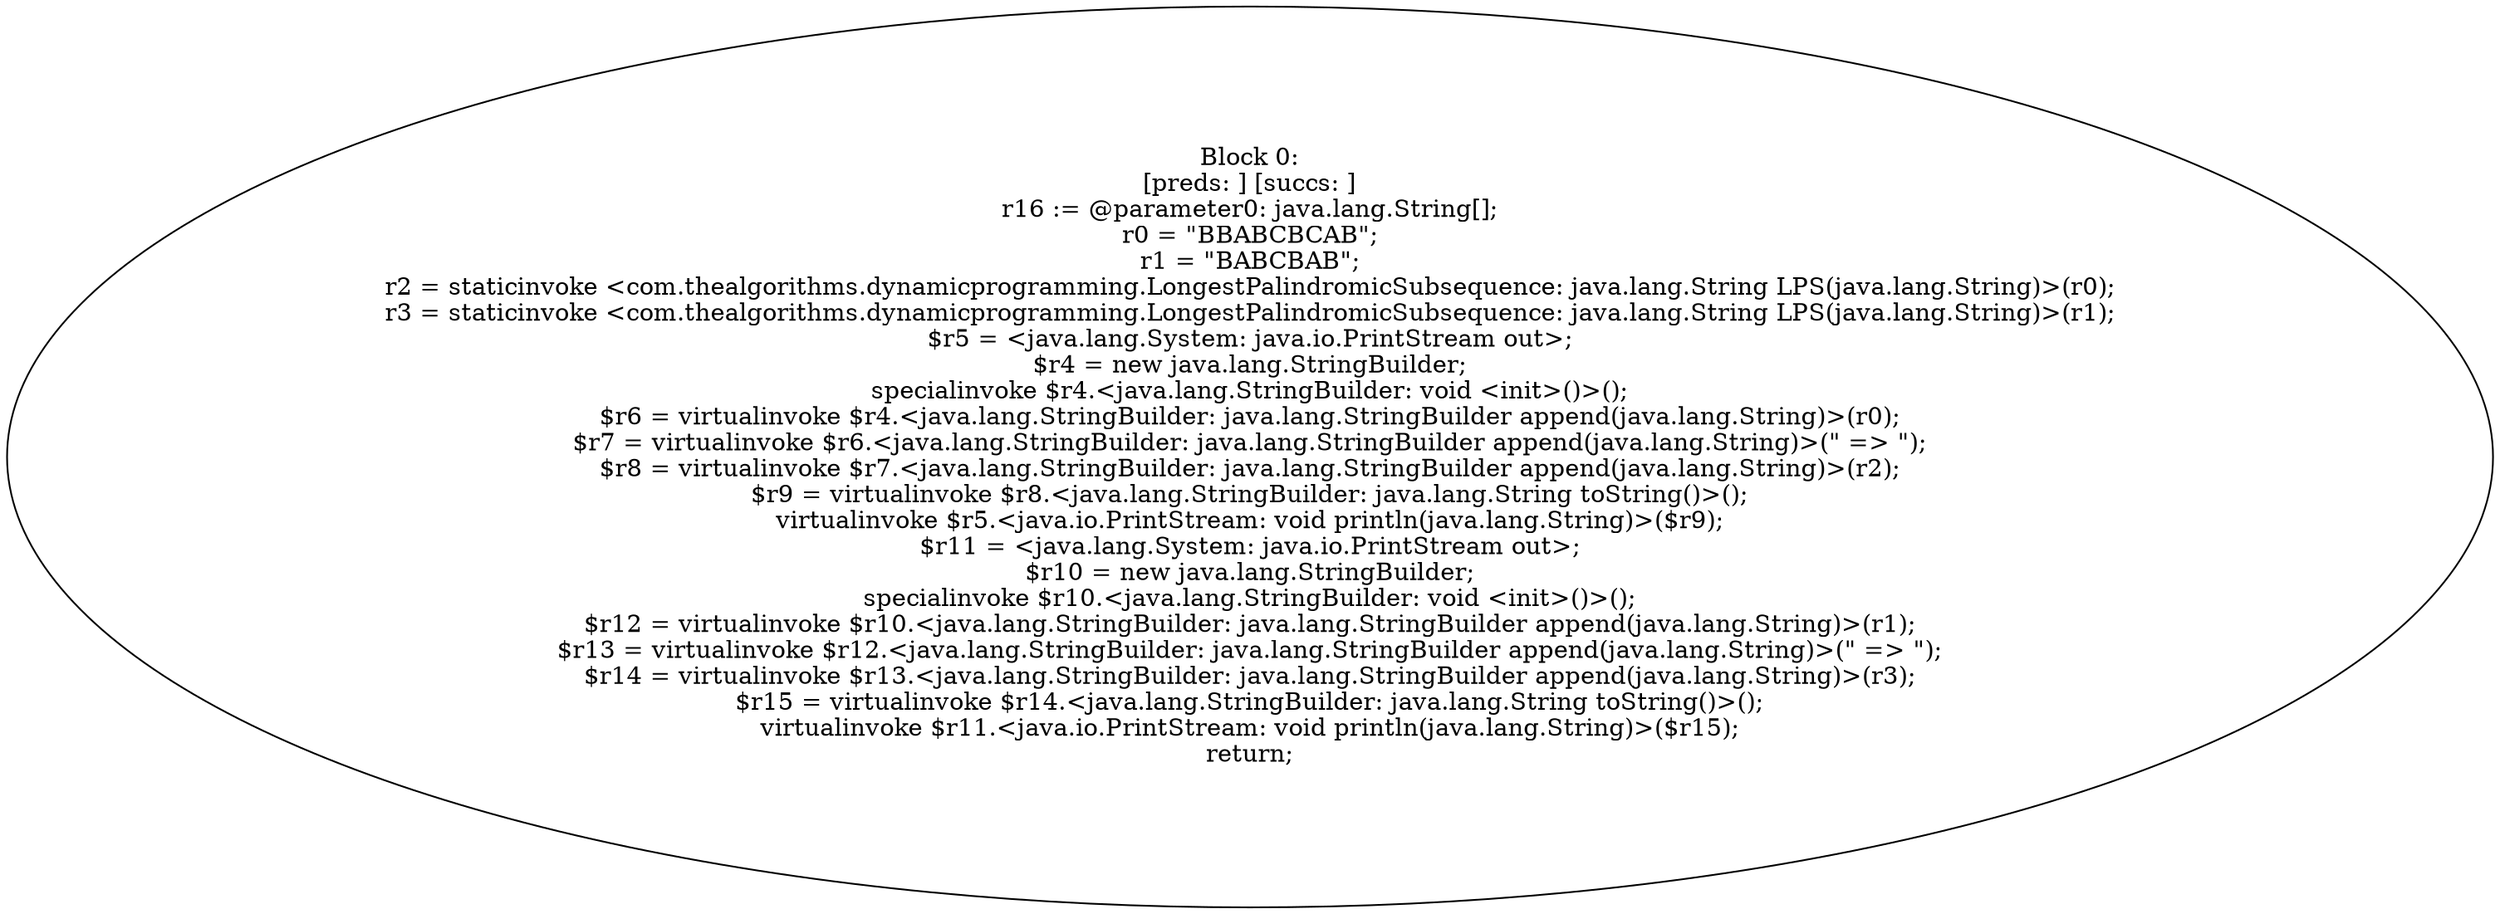 digraph "unitGraph" {
    "Block 0:
[preds: ] [succs: ]
r16 := @parameter0: java.lang.String[];
r0 = \"BBABCBCAB\";
r1 = \"BABCBAB\";
r2 = staticinvoke <com.thealgorithms.dynamicprogramming.LongestPalindromicSubsequence: java.lang.String LPS(java.lang.String)>(r0);
r3 = staticinvoke <com.thealgorithms.dynamicprogramming.LongestPalindromicSubsequence: java.lang.String LPS(java.lang.String)>(r1);
$r5 = <java.lang.System: java.io.PrintStream out>;
$r4 = new java.lang.StringBuilder;
specialinvoke $r4.<java.lang.StringBuilder: void <init>()>();
$r6 = virtualinvoke $r4.<java.lang.StringBuilder: java.lang.StringBuilder append(java.lang.String)>(r0);
$r7 = virtualinvoke $r6.<java.lang.StringBuilder: java.lang.StringBuilder append(java.lang.String)>(\" => \");
$r8 = virtualinvoke $r7.<java.lang.StringBuilder: java.lang.StringBuilder append(java.lang.String)>(r2);
$r9 = virtualinvoke $r8.<java.lang.StringBuilder: java.lang.String toString()>();
virtualinvoke $r5.<java.io.PrintStream: void println(java.lang.String)>($r9);
$r11 = <java.lang.System: java.io.PrintStream out>;
$r10 = new java.lang.StringBuilder;
specialinvoke $r10.<java.lang.StringBuilder: void <init>()>();
$r12 = virtualinvoke $r10.<java.lang.StringBuilder: java.lang.StringBuilder append(java.lang.String)>(r1);
$r13 = virtualinvoke $r12.<java.lang.StringBuilder: java.lang.StringBuilder append(java.lang.String)>(\" => \");
$r14 = virtualinvoke $r13.<java.lang.StringBuilder: java.lang.StringBuilder append(java.lang.String)>(r3);
$r15 = virtualinvoke $r14.<java.lang.StringBuilder: java.lang.String toString()>();
virtualinvoke $r11.<java.io.PrintStream: void println(java.lang.String)>($r15);
return;
"
}
